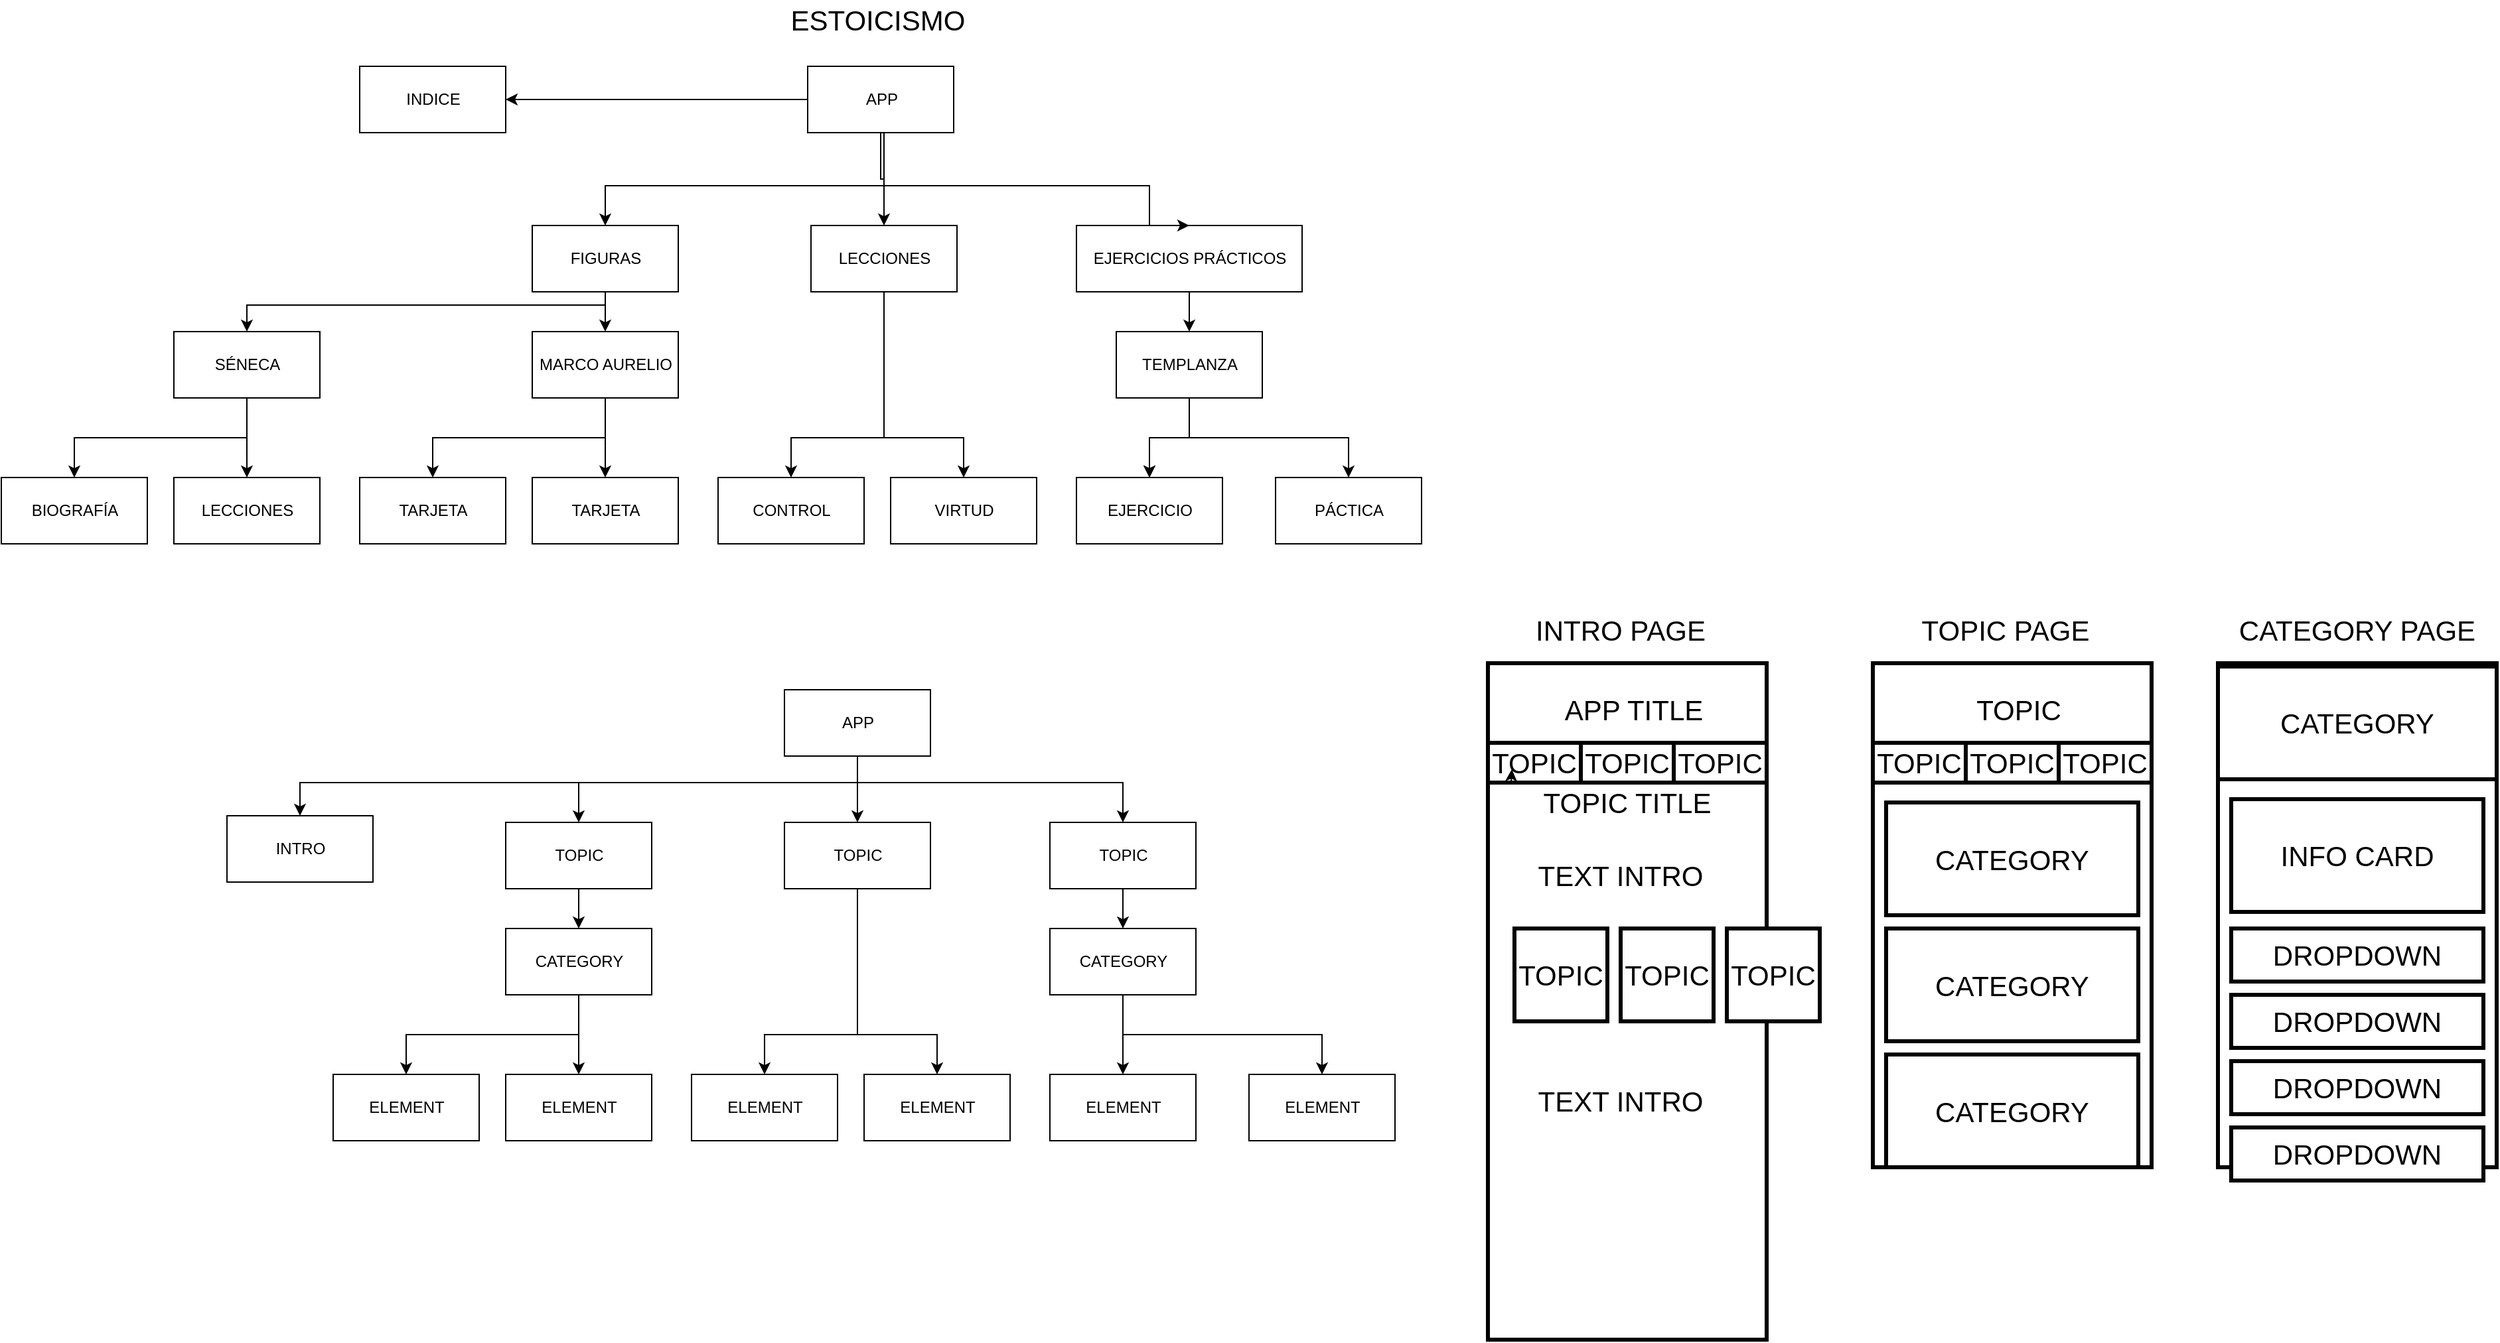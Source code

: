 <mxfile version="20.6.2" type="device"><diagram id="YXGpHiowFMGMjB-6iZ5b" name="Página-1"><mxGraphModel dx="2144" dy="2086" grid="1" gridSize="10" guides="1" tooltips="1" connect="1" arrows="1" fold="1" page="1" pageScale="1" pageWidth="827" pageHeight="1169" math="0" shadow="0"><root><mxCell id="0"/><mxCell id="1" parent="0"/><mxCell id="0zhMeduJxuAQJe-tUYLW-1" value="ELEMENT" style="html=1;" vertex="1" parent="1"><mxGeometry x="170" y="170" width="110" height="50" as="geometry"/></mxCell><mxCell id="0zhMeduJxuAQJe-tUYLW-33" style="edgeStyle=orthogonalEdgeStyle;rounded=0;orthogonalLoop=1;jettySize=auto;html=1;endArrow=classic;endFill=1;" edge="1" parent="1" source="0zhMeduJxuAQJe-tUYLW-2" target="0zhMeduJxuAQJe-tUYLW-1"><mxGeometry relative="1" as="geometry"/></mxCell><mxCell id="0zhMeduJxuAQJe-tUYLW-34" style="edgeStyle=orthogonalEdgeStyle;rounded=0;orthogonalLoop=1;jettySize=auto;html=1;endArrow=classic;endFill=1;" edge="1" parent="1" source="0zhMeduJxuAQJe-tUYLW-2" target="0zhMeduJxuAQJe-tUYLW-5"><mxGeometry relative="1" as="geometry"><Array as="points"><mxPoint x="225" y="140"/><mxPoint x="95" y="140"/></Array></mxGeometry></mxCell><mxCell id="0zhMeduJxuAQJe-tUYLW-2" value="CATEGORY" style="html=1;" vertex="1" parent="1"><mxGeometry x="170" y="60" width="110" height="50" as="geometry"/></mxCell><mxCell id="0zhMeduJxuAQJe-tUYLW-5" value="ELEMENT" style="html=1;" vertex="1" parent="1"><mxGeometry x="40" y="170" width="110" height="50" as="geometry"/></mxCell><mxCell id="0zhMeduJxuAQJe-tUYLW-10" style="edgeStyle=orthogonalEdgeStyle;rounded=0;orthogonalLoop=1;jettySize=auto;html=1;" edge="1" parent="1" source="0zhMeduJxuAQJe-tUYLW-9" target="0zhMeduJxuAQJe-tUYLW-2"><mxGeometry relative="1" as="geometry"/></mxCell><mxCell id="0zhMeduJxuAQJe-tUYLW-9" value="TOPIC" style="html=1;" vertex="1" parent="1"><mxGeometry x="170" y="-20" width="110" height="50" as="geometry"/></mxCell><mxCell id="0zhMeduJxuAQJe-tUYLW-12" value="ELEMENT" style="html=1;" vertex="1" parent="1"><mxGeometry x="580" y="170" width="110" height="50" as="geometry"/></mxCell><mxCell id="0zhMeduJxuAQJe-tUYLW-31" style="edgeStyle=orthogonalEdgeStyle;rounded=0;orthogonalLoop=1;jettySize=auto;html=1;entryX=0.5;entryY=0;entryDx=0;entryDy=0;endArrow=classic;endFill=1;" edge="1" parent="1" source="0zhMeduJxuAQJe-tUYLW-13" target="0zhMeduJxuAQJe-tUYLW-12"><mxGeometry relative="1" as="geometry"/></mxCell><mxCell id="0zhMeduJxuAQJe-tUYLW-32" style="edgeStyle=orthogonalEdgeStyle;rounded=0;orthogonalLoop=1;jettySize=auto;html=1;endArrow=classic;endFill=1;" edge="1" parent="1" source="0zhMeduJxuAQJe-tUYLW-13" target="0zhMeduJxuAQJe-tUYLW-17"><mxGeometry relative="1" as="geometry"><Array as="points"><mxPoint x="635" y="140"/><mxPoint x="785" y="140"/></Array></mxGeometry></mxCell><mxCell id="0zhMeduJxuAQJe-tUYLW-13" value="CATEGORY" style="html=1;" vertex="1" parent="1"><mxGeometry x="580" y="60" width="110" height="50" as="geometry"/></mxCell><mxCell id="0zhMeduJxuAQJe-tUYLW-17" value="ELEMENT" style="html=1;" vertex="1" parent="1"><mxGeometry x="730" y="170" width="110" height="50" as="geometry"/></mxCell><mxCell id="0zhMeduJxuAQJe-tUYLW-19" style="edgeStyle=orthogonalEdgeStyle;rounded=0;orthogonalLoop=1;jettySize=auto;html=1;entryX=0.5;entryY=0;entryDx=0;entryDy=0;" edge="1" parent="1" source="0zhMeduJxuAQJe-tUYLW-18" target="0zhMeduJxuAQJe-tUYLW-13"><mxGeometry relative="1" as="geometry"/></mxCell><mxCell id="0zhMeduJxuAQJe-tUYLW-18" value="TOPIC" style="html=1;" vertex="1" parent="1"><mxGeometry x="580" y="-20" width="110" height="50" as="geometry"/></mxCell><mxCell id="0zhMeduJxuAQJe-tUYLW-35" style="edgeStyle=orthogonalEdgeStyle;rounded=0;orthogonalLoop=1;jettySize=auto;html=1;endArrow=classic;endFill=1;" edge="1" parent="1" source="0zhMeduJxuAQJe-tUYLW-20" target="0zhMeduJxuAQJe-tUYLW-25"><mxGeometry relative="1" as="geometry"/></mxCell><mxCell id="0zhMeduJxuAQJe-tUYLW-36" style="edgeStyle=orthogonalEdgeStyle;rounded=0;orthogonalLoop=1;jettySize=auto;html=1;entryX=0.5;entryY=0;entryDx=0;entryDy=0;endArrow=classic;endFill=1;" edge="1" parent="1" source="0zhMeduJxuAQJe-tUYLW-20" target="0zhMeduJxuAQJe-tUYLW-18"><mxGeometry relative="1" as="geometry"><Array as="points"><mxPoint x="435" y="-50"/><mxPoint x="635" y="-50"/></Array></mxGeometry></mxCell><mxCell id="0zhMeduJxuAQJe-tUYLW-37" style="edgeStyle=orthogonalEdgeStyle;rounded=0;orthogonalLoop=1;jettySize=auto;html=1;endArrow=classic;endFill=1;" edge="1" parent="1" source="0zhMeduJxuAQJe-tUYLW-20" target="0zhMeduJxuAQJe-tUYLW-9"><mxGeometry relative="1" as="geometry"><Array as="points"><mxPoint x="435" y="-50"/><mxPoint x="225" y="-50"/></Array></mxGeometry></mxCell><mxCell id="0zhMeduJxuAQJe-tUYLW-102" style="edgeStyle=orthogonalEdgeStyle;rounded=0;orthogonalLoop=1;jettySize=auto;html=1;entryX=0.5;entryY=0;entryDx=0;entryDy=0;fontSize=21;endArrow=classic;endFill=1;" edge="1" parent="1" source="0zhMeduJxuAQJe-tUYLW-20" target="0zhMeduJxuAQJe-tUYLW-100"><mxGeometry relative="1" as="geometry"><Array as="points"><mxPoint x="435" y="-50"/><mxPoint x="15" y="-50"/></Array></mxGeometry></mxCell><mxCell id="0zhMeduJxuAQJe-tUYLW-20" value="APP" style="html=1;" vertex="1" parent="1"><mxGeometry x="380" y="-120" width="110" height="50" as="geometry"/></mxCell><mxCell id="0zhMeduJxuAQJe-tUYLW-29" style="edgeStyle=orthogonalEdgeStyle;rounded=0;orthogonalLoop=1;jettySize=auto;html=1;entryX=0.5;entryY=0;entryDx=0;entryDy=0;endArrow=classic;endFill=1;" edge="1" parent="1" source="0zhMeduJxuAQJe-tUYLW-25" target="0zhMeduJxuAQJe-tUYLW-27"><mxGeometry relative="1" as="geometry"><Array as="points"><mxPoint x="435" y="140"/><mxPoint x="365" y="140"/></Array></mxGeometry></mxCell><mxCell id="0zhMeduJxuAQJe-tUYLW-30" style="edgeStyle=orthogonalEdgeStyle;rounded=0;orthogonalLoop=1;jettySize=auto;html=1;entryX=0.5;entryY=0;entryDx=0;entryDy=0;endArrow=classic;endFill=1;" edge="1" parent="1" source="0zhMeduJxuAQJe-tUYLW-25" target="0zhMeduJxuAQJe-tUYLW-28"><mxGeometry relative="1" as="geometry"><Array as="points"><mxPoint x="435" y="140"/><mxPoint x="495" y="140"/></Array></mxGeometry></mxCell><mxCell id="0zhMeduJxuAQJe-tUYLW-25" value="TOPIC" style="html=1;" vertex="1" parent="1"><mxGeometry x="380" y="-20" width="110" height="50" as="geometry"/></mxCell><mxCell id="0zhMeduJxuAQJe-tUYLW-27" value="ELEMENT" style="html=1;" vertex="1" parent="1"><mxGeometry x="310" y="170" width="110" height="50" as="geometry"/></mxCell><mxCell id="0zhMeduJxuAQJe-tUYLW-28" value="ELEMENT" style="html=1;" vertex="1" parent="1"><mxGeometry x="440" y="170" width="110" height="50" as="geometry"/></mxCell><mxCell id="0zhMeduJxuAQJe-tUYLW-38" value="TARJETA" style="html=1;" vertex="1" parent="1"><mxGeometry x="190" y="-280" width="110" height="50" as="geometry"/></mxCell><mxCell id="0zhMeduJxuAQJe-tUYLW-39" style="edgeStyle=orthogonalEdgeStyle;rounded=0;orthogonalLoop=1;jettySize=auto;html=1;endArrow=classic;endFill=1;" edge="1" parent="1" source="0zhMeduJxuAQJe-tUYLW-41" target="0zhMeduJxuAQJe-tUYLW-38"><mxGeometry relative="1" as="geometry"/></mxCell><mxCell id="0zhMeduJxuAQJe-tUYLW-40" style="edgeStyle=orthogonalEdgeStyle;rounded=0;orthogonalLoop=1;jettySize=auto;html=1;endArrow=classic;endFill=1;" edge="1" parent="1" source="0zhMeduJxuAQJe-tUYLW-41" target="0zhMeduJxuAQJe-tUYLW-42"><mxGeometry relative="1" as="geometry"><Array as="points"><mxPoint x="245" y="-310"/><mxPoint x="115" y="-310"/></Array></mxGeometry></mxCell><mxCell id="0zhMeduJxuAQJe-tUYLW-41" value="MARCO AURELIO" style="html=1;" vertex="1" parent="1"><mxGeometry x="190" y="-390" width="110" height="50" as="geometry"/></mxCell><mxCell id="0zhMeduJxuAQJe-tUYLW-42" value="TARJETA" style="html=1;" vertex="1" parent="1"><mxGeometry x="60" y="-280" width="110" height="50" as="geometry"/></mxCell><mxCell id="0zhMeduJxuAQJe-tUYLW-43" style="edgeStyle=orthogonalEdgeStyle;rounded=0;orthogonalLoop=1;jettySize=auto;html=1;" edge="1" parent="1" source="0zhMeduJxuAQJe-tUYLW-44" target="0zhMeduJxuAQJe-tUYLW-41"><mxGeometry relative="1" as="geometry"/></mxCell><mxCell id="0zhMeduJxuAQJe-tUYLW-139" style="edgeStyle=orthogonalEdgeStyle;rounded=0;orthogonalLoop=1;jettySize=auto;html=1;fontSize=21;endArrow=classic;endFill=1;" edge="1" parent="1" source="0zhMeduJxuAQJe-tUYLW-44" target="0zhMeduJxuAQJe-tUYLW-137"><mxGeometry relative="1" as="geometry"><Array as="points"><mxPoint x="245" y="-410"/><mxPoint x="-25" y="-410"/></Array></mxGeometry></mxCell><mxCell id="0zhMeduJxuAQJe-tUYLW-44" value="FIGURAS" style="html=1;" vertex="1" parent="1"><mxGeometry x="190" y="-470" width="110" height="50" as="geometry"/></mxCell><mxCell id="0zhMeduJxuAQJe-tUYLW-45" value="EJERCICIO" style="html=1;" vertex="1" parent="1"><mxGeometry x="600" y="-280" width="110" height="50" as="geometry"/></mxCell><mxCell id="0zhMeduJxuAQJe-tUYLW-46" style="edgeStyle=orthogonalEdgeStyle;rounded=0;orthogonalLoop=1;jettySize=auto;html=1;entryX=0.5;entryY=0;entryDx=0;entryDy=0;endArrow=classic;endFill=1;" edge="1" parent="1" source="0zhMeduJxuAQJe-tUYLW-48" target="0zhMeduJxuAQJe-tUYLW-45"><mxGeometry relative="1" as="geometry"/></mxCell><mxCell id="0zhMeduJxuAQJe-tUYLW-63" value="" style="edgeStyle=orthogonalEdgeStyle;rounded=0;orthogonalLoop=1;jettySize=auto;html=1;endArrow=classic;endFill=1;" edge="1" parent="1" source="0zhMeduJxuAQJe-tUYLW-48" target="0zhMeduJxuAQJe-tUYLW-45"><mxGeometry relative="1" as="geometry"/></mxCell><mxCell id="0zhMeduJxuAQJe-tUYLW-140" style="edgeStyle=orthogonalEdgeStyle;rounded=0;orthogonalLoop=1;jettySize=auto;html=1;fontSize=21;endArrow=classic;endFill=1;" edge="1" parent="1" source="0zhMeduJxuAQJe-tUYLW-48" target="0zhMeduJxuAQJe-tUYLW-49"><mxGeometry relative="1" as="geometry"><Array as="points"><mxPoint x="685" y="-310"/><mxPoint x="805" y="-310"/></Array></mxGeometry></mxCell><mxCell id="0zhMeduJxuAQJe-tUYLW-48" value="TEMPLANZA" style="html=1;" vertex="1" parent="1"><mxGeometry x="630" y="-390" width="110" height="50" as="geometry"/></mxCell><mxCell id="0zhMeduJxuAQJe-tUYLW-49" value="PÁCTICA" style="html=1;" vertex="1" parent="1"><mxGeometry x="750" y="-280" width="110" height="50" as="geometry"/></mxCell><mxCell id="0zhMeduJxuAQJe-tUYLW-50" style="edgeStyle=orthogonalEdgeStyle;rounded=0;orthogonalLoop=1;jettySize=auto;html=1;entryX=0.5;entryY=0;entryDx=0;entryDy=0;" edge="1" parent="1" source="0zhMeduJxuAQJe-tUYLW-51" target="0zhMeduJxuAQJe-tUYLW-48"><mxGeometry relative="1" as="geometry"/></mxCell><mxCell id="0zhMeduJxuAQJe-tUYLW-51" value="EJERCICIOS PRÁCTICOS" style="html=1;" vertex="1" parent="1"><mxGeometry x="600" y="-470" width="170" height="50" as="geometry"/></mxCell><mxCell id="0zhMeduJxuAQJe-tUYLW-52" style="edgeStyle=orthogonalEdgeStyle;rounded=0;orthogonalLoop=1;jettySize=auto;html=1;endArrow=classic;endFill=1;" edge="1" parent="1" source="0zhMeduJxuAQJe-tUYLW-55" target="0zhMeduJxuAQJe-tUYLW-58"><mxGeometry relative="1" as="geometry"/></mxCell><mxCell id="0zhMeduJxuAQJe-tUYLW-53" style="edgeStyle=orthogonalEdgeStyle;rounded=0;orthogonalLoop=1;jettySize=auto;html=1;entryX=0.5;entryY=0;entryDx=0;entryDy=0;endArrow=classic;endFill=1;" edge="1" parent="1" source="0zhMeduJxuAQJe-tUYLW-55" target="0zhMeduJxuAQJe-tUYLW-51"><mxGeometry relative="1" as="geometry"><Array as="points"><mxPoint x="455" y="-500"/><mxPoint x="655" y="-500"/></Array></mxGeometry></mxCell><mxCell id="0zhMeduJxuAQJe-tUYLW-54" style="edgeStyle=orthogonalEdgeStyle;rounded=0;orthogonalLoop=1;jettySize=auto;html=1;endArrow=classic;endFill=1;" edge="1" parent="1" source="0zhMeduJxuAQJe-tUYLW-55" target="0zhMeduJxuAQJe-tUYLW-44"><mxGeometry relative="1" as="geometry"><Array as="points"><mxPoint x="455" y="-500"/><mxPoint x="245" y="-500"/></Array></mxGeometry></mxCell><mxCell id="0zhMeduJxuAQJe-tUYLW-66" style="edgeStyle=orthogonalEdgeStyle;rounded=0;orthogonalLoop=1;jettySize=auto;html=1;fontSize=21;endArrow=classic;endFill=1;" edge="1" parent="1" source="0zhMeduJxuAQJe-tUYLW-55" target="0zhMeduJxuAQJe-tUYLW-65"><mxGeometry relative="1" as="geometry"/></mxCell><mxCell id="0zhMeduJxuAQJe-tUYLW-55" value="APP" style="html=1;" vertex="1" parent="1"><mxGeometry x="397.5" y="-590" width="110" height="50" as="geometry"/></mxCell><mxCell id="0zhMeduJxuAQJe-tUYLW-56" style="edgeStyle=orthogonalEdgeStyle;rounded=0;orthogonalLoop=1;jettySize=auto;html=1;entryX=0.5;entryY=0;entryDx=0;entryDy=0;endArrow=classic;endFill=1;" edge="1" parent="1" source="0zhMeduJxuAQJe-tUYLW-58" target="0zhMeduJxuAQJe-tUYLW-59"><mxGeometry relative="1" as="geometry"><Array as="points"><mxPoint x="455" y="-310"/><mxPoint x="385" y="-310"/></Array></mxGeometry></mxCell><mxCell id="0zhMeduJxuAQJe-tUYLW-57" style="edgeStyle=orthogonalEdgeStyle;rounded=0;orthogonalLoop=1;jettySize=auto;html=1;entryX=0.5;entryY=0;entryDx=0;entryDy=0;endArrow=classic;endFill=1;" edge="1" parent="1" source="0zhMeduJxuAQJe-tUYLW-58" target="0zhMeduJxuAQJe-tUYLW-60"><mxGeometry relative="1" as="geometry"><Array as="points"><mxPoint x="455" y="-310"/><mxPoint x="515" y="-310"/></Array></mxGeometry></mxCell><mxCell id="0zhMeduJxuAQJe-tUYLW-58" value="LECCIONES" style="html=1;" vertex="1" parent="1"><mxGeometry x="400" y="-470" width="110" height="50" as="geometry"/></mxCell><mxCell id="0zhMeduJxuAQJe-tUYLW-59" value="CONTROL" style="html=1;" vertex="1" parent="1"><mxGeometry x="330" y="-280" width="110" height="50" as="geometry"/></mxCell><mxCell id="0zhMeduJxuAQJe-tUYLW-60" value="VIRTUD" style="html=1;" vertex="1" parent="1"><mxGeometry x="460" y="-280" width="110" height="50" as="geometry"/></mxCell><mxCell id="0zhMeduJxuAQJe-tUYLW-64" value="&lt;font style=&quot;font-size: 21px;&quot;&gt;ESTOICISMO&lt;/font&gt;" style="text;html=1;strokeColor=none;fillColor=none;align=center;verticalAlign=middle;whiteSpace=wrap;rounded=0;sketch=0;strokeWidth=3;" vertex="1" parent="1"><mxGeometry x="392.5" y="-640" width="115" height="30" as="geometry"/></mxCell><mxCell id="0zhMeduJxuAQJe-tUYLW-65" value="INDICE" style="html=1;" vertex="1" parent="1"><mxGeometry x="60" y="-590" width="110" height="50" as="geometry"/></mxCell><mxCell id="0zhMeduJxuAQJe-tUYLW-69" value="" style="rounded=0;whiteSpace=wrap;html=1;sketch=0;strokeWidth=3;fontSize=21;" vertex="1" parent="1"><mxGeometry x="910" y="-140" width="210" height="510" as="geometry"/></mxCell><mxCell id="0zhMeduJxuAQJe-tUYLW-70" value="TOPIC" style="rounded=0;whiteSpace=wrap;html=1;sketch=0;strokeWidth=3;fontSize=21;" vertex="1" parent="1"><mxGeometry x="910" y="-80" width="70" height="30" as="geometry"/></mxCell><mxCell id="0zhMeduJxuAQJe-tUYLW-71" value="TOPIC" style="rounded=0;whiteSpace=wrap;html=1;sketch=0;strokeWidth=3;fontSize=21;" vertex="1" parent="1"><mxGeometry x="980" y="-80" width="70" height="30" as="geometry"/></mxCell><mxCell id="0zhMeduJxuAQJe-tUYLW-72" value="TOPIC" style="rounded=0;whiteSpace=wrap;html=1;sketch=0;strokeWidth=3;fontSize=21;" vertex="1" parent="1"><mxGeometry x="1050" y="-80" width="70" height="30" as="geometry"/></mxCell><mxCell id="0zhMeduJxuAQJe-tUYLW-73" value="APP TITLE" style="text;html=1;strokeColor=none;fillColor=none;align=center;verticalAlign=middle;whiteSpace=wrap;rounded=0;sketch=0;strokeWidth=3;fontSize=21;" vertex="1" parent="1"><mxGeometry x="945" y="-120" width="150" height="30" as="geometry"/></mxCell><mxCell id="0zhMeduJxuAQJe-tUYLW-74" value="TOPIC" style="rounded=0;whiteSpace=wrap;html=1;sketch=0;strokeWidth=3;fontSize=21;" vertex="1" parent="1"><mxGeometry x="930" y="60" width="70" height="70" as="geometry"/></mxCell><mxCell id="0zhMeduJxuAQJe-tUYLW-75" value="TOPIC" style="rounded=0;whiteSpace=wrap;html=1;sketch=0;strokeWidth=3;fontSize=21;" vertex="1" parent="1"><mxGeometry x="1010" y="60" width="70" height="70" as="geometry"/></mxCell><mxCell id="0zhMeduJxuAQJe-tUYLW-76" value="TOPIC" style="rounded=0;whiteSpace=wrap;html=1;sketch=0;strokeWidth=3;fontSize=21;" vertex="1" parent="1"><mxGeometry x="1090" y="60" width="70" height="70" as="geometry"/></mxCell><mxCell id="0zhMeduJxuAQJe-tUYLW-77" value="TEXT INTRO" style="text;html=1;strokeColor=none;fillColor=none;align=center;verticalAlign=middle;whiteSpace=wrap;rounded=0;sketch=0;strokeWidth=3;fontSize=21;" vertex="1" parent="1"><mxGeometry x="930" y="-20" width="160" height="80" as="geometry"/></mxCell><mxCell id="0zhMeduJxuAQJe-tUYLW-78" value="TEXT INTRO" style="text;html=1;strokeColor=none;fillColor=none;align=center;verticalAlign=middle;whiteSpace=wrap;rounded=0;sketch=0;strokeWidth=3;fontSize=21;" vertex="1" parent="1"><mxGeometry x="930" y="150" width="160" height="80" as="geometry"/></mxCell><mxCell id="0zhMeduJxuAQJe-tUYLW-79" value="INTRO PAGE" style="text;html=1;strokeColor=none;fillColor=none;align=center;verticalAlign=middle;whiteSpace=wrap;rounded=0;sketch=0;strokeWidth=3;fontSize=21;" vertex="1" parent="1"><mxGeometry x="930" y="-180" width="160" height="30" as="geometry"/></mxCell><mxCell id="0zhMeduJxuAQJe-tUYLW-100" value="INTRO" style="html=1;" vertex="1" parent="1"><mxGeometry x="-40" y="-25" width="110" height="50" as="geometry"/></mxCell><mxCell id="0zhMeduJxuAQJe-tUYLW-115" value="" style="rounded=0;whiteSpace=wrap;html=1;sketch=0;strokeWidth=3;fontSize=21;" vertex="1" parent="1"><mxGeometry x="1200" y="-140" width="210" height="380" as="geometry"/></mxCell><mxCell id="0zhMeduJxuAQJe-tUYLW-116" value="TOPIC" style="rounded=0;whiteSpace=wrap;html=1;sketch=0;strokeWidth=3;fontSize=21;" vertex="1" parent="1"><mxGeometry x="1200" y="-80" width="70" height="30" as="geometry"/></mxCell><mxCell id="0zhMeduJxuAQJe-tUYLW-117" value="TOPIC" style="rounded=0;whiteSpace=wrap;html=1;sketch=0;strokeWidth=3;fontSize=21;" vertex="1" parent="1"><mxGeometry x="1270" y="-80" width="70" height="30" as="geometry"/></mxCell><mxCell id="0zhMeduJxuAQJe-tUYLW-118" value="TOPIC" style="rounded=0;whiteSpace=wrap;html=1;sketch=0;strokeWidth=3;fontSize=21;" vertex="1" parent="1"><mxGeometry x="1340" y="-80" width="70" height="30" as="geometry"/></mxCell><mxCell id="0zhMeduJxuAQJe-tUYLW-119" value="TOPIC" style="text;html=1;strokeColor=none;fillColor=none;align=center;verticalAlign=middle;whiteSpace=wrap;rounded=0;sketch=0;strokeWidth=3;fontSize=21;" vertex="1" parent="1"><mxGeometry x="1235" y="-120" width="150" height="30" as="geometry"/></mxCell><mxCell id="0zhMeduJxuAQJe-tUYLW-125" value="TOPIC PAGE" style="text;html=1;strokeColor=none;fillColor=none;align=center;verticalAlign=middle;whiteSpace=wrap;rounded=0;sketch=0;strokeWidth=3;fontSize=21;" vertex="1" parent="1"><mxGeometry x="1220" y="-180" width="160" height="30" as="geometry"/></mxCell><mxCell id="0zhMeduJxuAQJe-tUYLW-128" style="edgeStyle=orthogonalEdgeStyle;rounded=0;orthogonalLoop=1;jettySize=auto;html=1;exitX=0.25;exitY=1;exitDx=0;exitDy=0;entryX=0.257;entryY=0.667;entryDx=0;entryDy=0;entryPerimeter=0;fontSize=21;endArrow=classic;endFill=1;" edge="1" parent="1" source="0zhMeduJxuAQJe-tUYLW-70" target="0zhMeduJxuAQJe-tUYLW-70"><mxGeometry relative="1" as="geometry"/></mxCell><mxCell id="0zhMeduJxuAQJe-tUYLW-130" value="TOPIC TITLE" style="text;html=1;strokeColor=none;fillColor=none;align=center;verticalAlign=middle;whiteSpace=wrap;rounded=0;sketch=0;strokeWidth=3;fontSize=21;" vertex="1" parent="1"><mxGeometry x="940" y="-50" width="150" height="30" as="geometry"/></mxCell><mxCell id="0zhMeduJxuAQJe-tUYLW-131" value="CATEGORY" style="rounded=0;whiteSpace=wrap;html=1;sketch=0;strokeWidth=3;fontSize=21;" vertex="1" parent="1"><mxGeometry x="1210" y="-35" width="190" height="85" as="geometry"/></mxCell><mxCell id="0zhMeduJxuAQJe-tUYLW-132" value="CATEGORY" style="rounded=0;whiteSpace=wrap;html=1;sketch=0;strokeWidth=3;fontSize=21;" vertex="1" parent="1"><mxGeometry x="1210" y="60" width="190" height="85" as="geometry"/></mxCell><mxCell id="0zhMeduJxuAQJe-tUYLW-133" value="CATEGORY" style="rounded=0;whiteSpace=wrap;html=1;sketch=0;strokeWidth=3;fontSize=21;" vertex="1" parent="1"><mxGeometry x="1210" y="155" width="190" height="85" as="geometry"/></mxCell><mxCell id="0zhMeduJxuAQJe-tUYLW-134" value="LECCIONES" style="html=1;" vertex="1" parent="1"><mxGeometry x="-80" y="-280" width="110" height="50" as="geometry"/></mxCell><mxCell id="0zhMeduJxuAQJe-tUYLW-135" style="edgeStyle=orthogonalEdgeStyle;rounded=0;orthogonalLoop=1;jettySize=auto;html=1;endArrow=classic;endFill=1;" edge="1" parent="1" source="0zhMeduJxuAQJe-tUYLW-137" target="0zhMeduJxuAQJe-tUYLW-134"><mxGeometry relative="1" as="geometry"/></mxCell><mxCell id="0zhMeduJxuAQJe-tUYLW-136" style="edgeStyle=orthogonalEdgeStyle;rounded=0;orthogonalLoop=1;jettySize=auto;html=1;endArrow=classic;endFill=1;" edge="1" parent="1" source="0zhMeduJxuAQJe-tUYLW-137" target="0zhMeduJxuAQJe-tUYLW-138"><mxGeometry relative="1" as="geometry"><Array as="points"><mxPoint x="-25" y="-310"/><mxPoint x="-155" y="-310"/></Array></mxGeometry></mxCell><mxCell id="0zhMeduJxuAQJe-tUYLW-137" value="SÉNECA" style="html=1;" vertex="1" parent="1"><mxGeometry x="-80" y="-390" width="110" height="50" as="geometry"/></mxCell><mxCell id="0zhMeduJxuAQJe-tUYLW-138" value="BIOGRAFÍA" style="html=1;" vertex="1" parent="1"><mxGeometry x="-210" y="-280" width="110" height="50" as="geometry"/></mxCell><mxCell id="0zhMeduJxuAQJe-tUYLW-141" value="" style="rounded=0;whiteSpace=wrap;html=1;sketch=0;strokeWidth=3;fontSize=21;" vertex="1" parent="1"><mxGeometry x="1460" y="-140" width="210" height="380" as="geometry"/></mxCell><mxCell id="0zhMeduJxuAQJe-tUYLW-146" value="CATEGORY PAGE" style="text;html=1;strokeColor=none;fillColor=none;align=center;verticalAlign=middle;whiteSpace=wrap;rounded=0;sketch=0;strokeWidth=3;fontSize=21;" vertex="1" parent="1"><mxGeometry x="1460" y="-180" width="210" height="30" as="geometry"/></mxCell><mxCell id="0zhMeduJxuAQJe-tUYLW-147" value="CATEGORY" style="rounded=0;whiteSpace=wrap;html=1;sketch=0;strokeWidth=3;fontSize=21;" vertex="1" parent="1"><mxGeometry x="1460" y="-137.5" width="210" height="85" as="geometry"/></mxCell><mxCell id="0zhMeduJxuAQJe-tUYLW-148" value="DROPDOWN" style="rounded=0;whiteSpace=wrap;html=1;sketch=0;strokeWidth=3;fontSize=21;" vertex="1" parent="1"><mxGeometry x="1470" y="60" width="190" height="40" as="geometry"/></mxCell><mxCell id="0zhMeduJxuAQJe-tUYLW-149" value="INFO CARD" style="rounded=0;whiteSpace=wrap;html=1;sketch=0;strokeWidth=3;fontSize=21;" vertex="1" parent="1"><mxGeometry x="1470" y="-37.5" width="190" height="85" as="geometry"/></mxCell><mxCell id="0zhMeduJxuAQJe-tUYLW-150" value="DROPDOWN" style="rounded=0;whiteSpace=wrap;html=1;sketch=0;strokeWidth=3;fontSize=21;" vertex="1" parent="1"><mxGeometry x="1470" y="110" width="190" height="40" as="geometry"/></mxCell><mxCell id="0zhMeduJxuAQJe-tUYLW-151" value="DROPDOWN" style="rounded=0;whiteSpace=wrap;html=1;sketch=0;strokeWidth=3;fontSize=21;" vertex="1" parent="1"><mxGeometry x="1470" y="160" width="190" height="40" as="geometry"/></mxCell><mxCell id="0zhMeduJxuAQJe-tUYLW-152" value="DROPDOWN" style="rounded=0;whiteSpace=wrap;html=1;sketch=0;strokeWidth=3;fontSize=21;" vertex="1" parent="1"><mxGeometry x="1470" y="210" width="190" height="40" as="geometry"/></mxCell></root></mxGraphModel></diagram></mxfile>